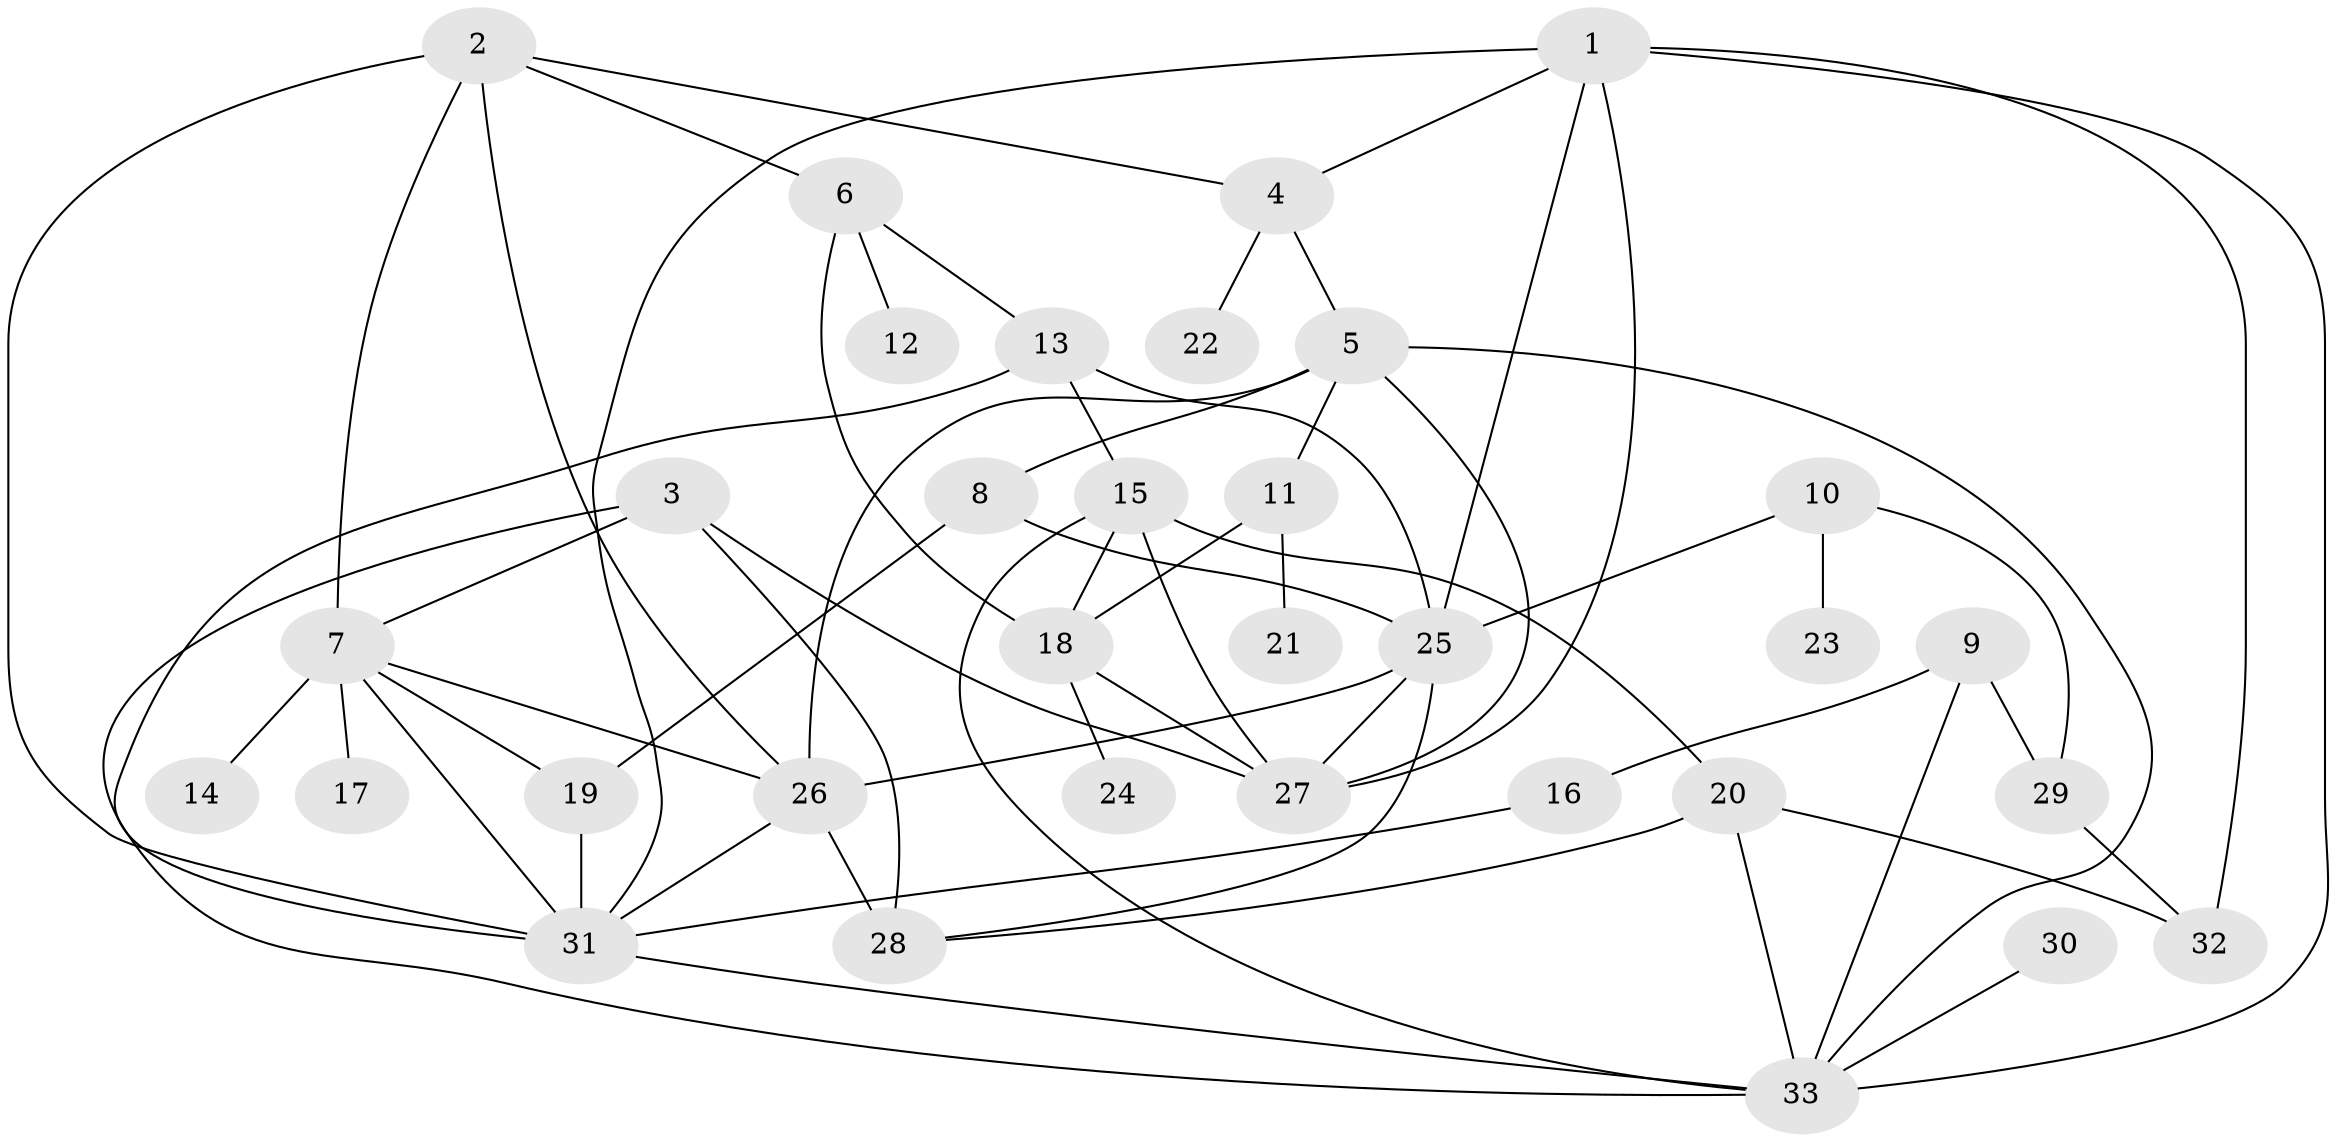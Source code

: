 // original degree distribution, {5: 0.03076923076923077, 4: 0.18461538461538463, 6: 0.09230769230769231, 3: 0.13846153846153847, 2: 0.24615384615384617, 9: 0.015384615384615385, 7: 0.015384615384615385, 8: 0.015384615384615385, 1: 0.26153846153846155}
// Generated by graph-tools (version 1.1) at 2025/00/03/09/25 03:00:59]
// undirected, 33 vertices, 62 edges
graph export_dot {
graph [start="1"]
  node [color=gray90,style=filled];
  1;
  2;
  3;
  4;
  5;
  6;
  7;
  8;
  9;
  10;
  11;
  12;
  13;
  14;
  15;
  16;
  17;
  18;
  19;
  20;
  21;
  22;
  23;
  24;
  25;
  26;
  27;
  28;
  29;
  30;
  31;
  32;
  33;
  1 -- 4 [weight=1.0];
  1 -- 25 [weight=1.0];
  1 -- 27 [weight=1.0];
  1 -- 31 [weight=1.0];
  1 -- 32 [weight=1.0];
  1 -- 33 [weight=1.0];
  2 -- 4 [weight=1.0];
  2 -- 6 [weight=1.0];
  2 -- 7 [weight=1.0];
  2 -- 26 [weight=1.0];
  2 -- 31 [weight=1.0];
  3 -- 7 [weight=1.0];
  3 -- 27 [weight=1.0];
  3 -- 28 [weight=1.0];
  3 -- 33 [weight=1.0];
  4 -- 5 [weight=1.0];
  4 -- 22 [weight=1.0];
  5 -- 8 [weight=1.0];
  5 -- 11 [weight=1.0];
  5 -- 26 [weight=1.0];
  5 -- 27 [weight=1.0];
  5 -- 33 [weight=1.0];
  6 -- 12 [weight=1.0];
  6 -- 13 [weight=1.0];
  6 -- 18 [weight=1.0];
  7 -- 14 [weight=1.0];
  7 -- 17 [weight=1.0];
  7 -- 19 [weight=1.0];
  7 -- 26 [weight=1.0];
  7 -- 31 [weight=1.0];
  8 -- 19 [weight=1.0];
  8 -- 25 [weight=1.0];
  9 -- 16 [weight=1.0];
  9 -- 29 [weight=1.0];
  9 -- 33 [weight=1.0];
  10 -- 23 [weight=1.0];
  10 -- 25 [weight=1.0];
  10 -- 29 [weight=1.0];
  11 -- 18 [weight=1.0];
  11 -- 21 [weight=1.0];
  13 -- 15 [weight=1.0];
  13 -- 25 [weight=1.0];
  13 -- 31 [weight=2.0];
  15 -- 18 [weight=1.0];
  15 -- 20 [weight=1.0];
  15 -- 27 [weight=1.0];
  15 -- 33 [weight=1.0];
  16 -- 31 [weight=1.0];
  18 -- 24 [weight=1.0];
  18 -- 27 [weight=1.0];
  19 -- 31 [weight=2.0];
  20 -- 28 [weight=1.0];
  20 -- 32 [weight=1.0];
  20 -- 33 [weight=1.0];
  25 -- 26 [weight=1.0];
  25 -- 27 [weight=1.0];
  25 -- 28 [weight=1.0];
  26 -- 28 [weight=1.0];
  26 -- 31 [weight=1.0];
  29 -- 32 [weight=1.0];
  30 -- 33 [weight=1.0];
  31 -- 33 [weight=1.0];
}
